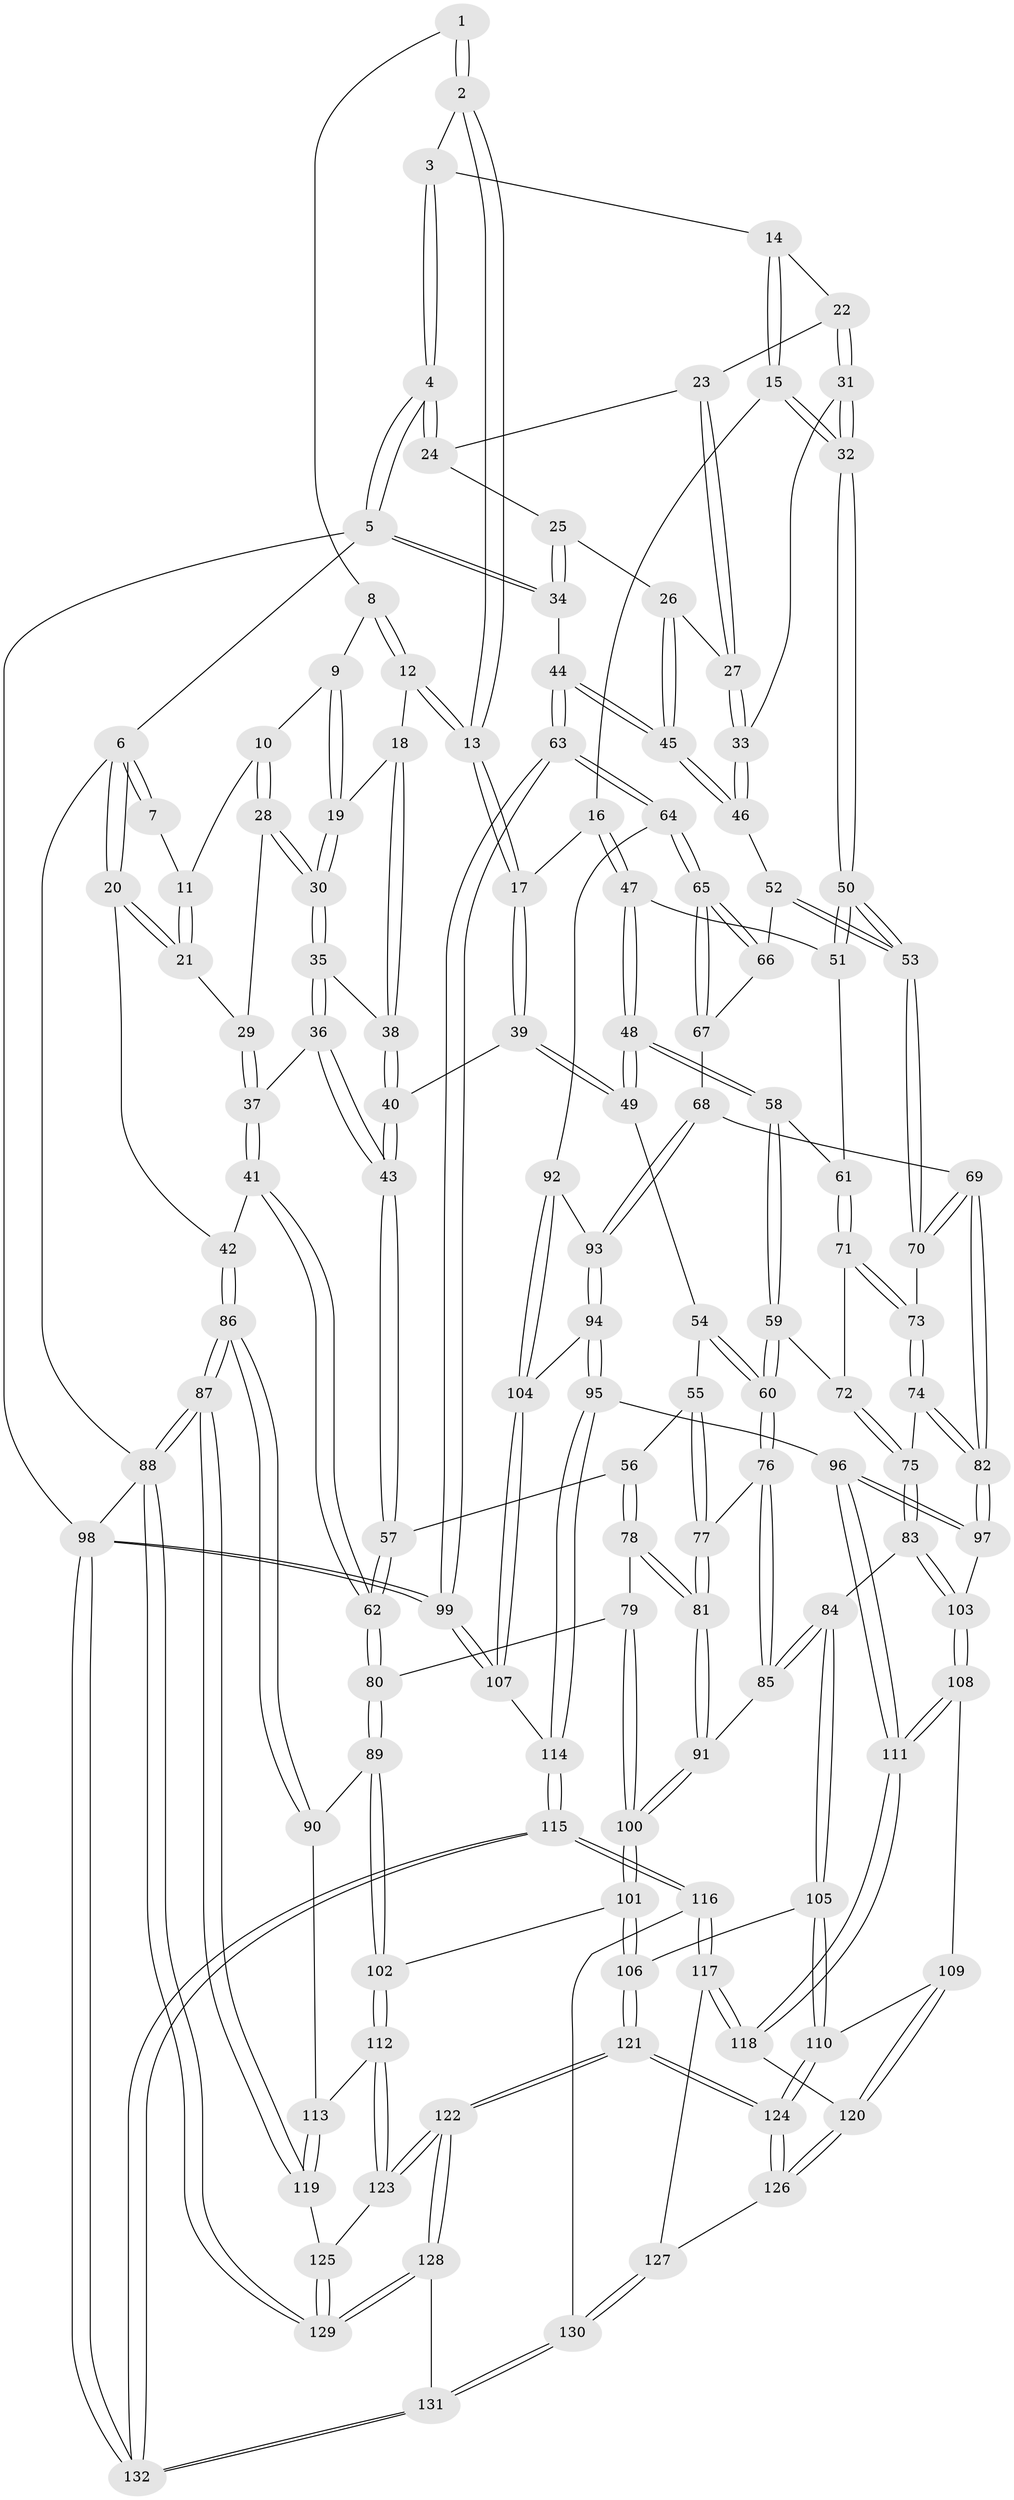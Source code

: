 // Generated by graph-tools (version 1.1) at 2025/27/03/09/25 03:27:09]
// undirected, 132 vertices, 327 edges
graph export_dot {
graph [start="1"]
  node [color=gray90,style=filled];
  1 [pos="+0.3499966745414095+0"];
  2 [pos="+0.6593914391422032+0"];
  3 [pos="+0.73799789820926+0"];
  4 [pos="+1+0"];
  5 [pos="+1+0"];
  6 [pos="+0+0"];
  7 [pos="+0.16830860553079469+0"];
  8 [pos="+0.36954426352701053+0"];
  9 [pos="+0.25901167939519687+0.054392475393178104"];
  10 [pos="+0.15387693811508102+0.00043358570782945505"];
  11 [pos="+0.1512984583307601+0"];
  12 [pos="+0.3847174499805471+0.061809192841833026"];
  13 [pos="+0.5599629178030469+0.13308387106457606"];
  14 [pos="+0.8021397124285207+0.01849430464915798"];
  15 [pos="+0.6419785662155693+0.18254593212155037"];
  16 [pos="+0.5799186332394063+0.1654558960224227"];
  17 [pos="+0.5620630882854966+0.14401714684699873"];
  18 [pos="+0.33214326755050577+0.11104113996095878"];
  19 [pos="+0.31727910727410974+0.10875255119853958"];
  20 [pos="+0+0.08440342742667288"];
  21 [pos="+0+0.07679036728345894"];
  22 [pos="+0.8129110256657955+0.04519050880318705"];
  23 [pos="+0.8972444845037923+0.08557579151683407"];
  24 [pos="+0.904605510061585+0.08569805537453233"];
  25 [pos="+0.9554318611055143+0.11915085933625554"];
  26 [pos="+0.9424607663816941+0.19128715865105145"];
  27 [pos="+0.8681123631475783+0.20388243992674993"];
  28 [pos="+0.14617640536870613+0.02817459719760181"];
  29 [pos="+0.07455901822111813+0.0959879473182537"];
  30 [pos="+0.20876198074247346+0.16189172935579776"];
  31 [pos="+0.7906622422289733+0.21305921862085214"];
  32 [pos="+0.7538960385620728+0.23060695487023522"];
  33 [pos="+0.834653590286165+0.2187837782805821"];
  34 [pos="+1+0"];
  35 [pos="+0.20782935819813364+0.17547370572822182"];
  36 [pos="+0.18890983465843184+0.2790883165872334"];
  37 [pos="+0.05813754842580371+0.26396174414843726"];
  38 [pos="+0.34434302397851985+0.17365597172045133"];
  39 [pos="+0.38446656481091557+0.24210032936834838"];
  40 [pos="+0.36654866372095257+0.2369424048391636"];
  41 [pos="+0+0.2950522998315006"];
  42 [pos="+0+0.29130642502059484"];
  43 [pos="+0.20994902587603761+0.2975740345420087"];
  44 [pos="+1+0.34228112969578284"];
  45 [pos="+1+0.3049026760882397"];
  46 [pos="+0.8974172346467547+0.3068753042553277"];
  47 [pos="+0.5618324401949627+0.3136653819194926"];
  48 [pos="+0.5333469356198185+0.34767621192103476"];
  49 [pos="+0.41010283828096833+0.31302240260505815"];
  50 [pos="+0.7425433438948491+0.38949774739624804"];
  51 [pos="+0.6293297067390137+0.3500455514439964"];
  52 [pos="+0.873556863742024+0.36545816407360804"];
  53 [pos="+0.7430990086737701+0.3910191671585963"];
  54 [pos="+0.3997281526543629+0.3412255895133794"];
  55 [pos="+0.2958787678539999+0.4192660046536697"];
  56 [pos="+0.293142328045423+0.4188495643543864"];
  57 [pos="+0.21827839248284436+0.33326770547983026"];
  58 [pos="+0.5310809146182502+0.36244636017347953"];
  59 [pos="+0.473815860233824+0.45641238821883234"];
  60 [pos="+0.46220693186979955+0.4677850056271709"];
  61 [pos="+0.6016084384447761+0.43557757955926346"];
  62 [pos="+0.0986551630260627+0.4952163305966323"];
  63 [pos="+1+0.4493512539328763"];
  64 [pos="+1+0.45921278925072984"];
  65 [pos="+1+0.4617961579558983"];
  66 [pos="+0.8857094937861876+0.3779309816430779"];
  67 [pos="+0.8723859045763148+0.5146328831423926"];
  68 [pos="+0.834650365159609+0.5323931619300377"];
  69 [pos="+0.8035313010188816+0.5266908398787128"];
  70 [pos="+0.7415162444744219+0.40996754174499694"];
  71 [pos="+0.6109550242329671+0.45015533548407927"];
  72 [pos="+0.602236076685659+0.4627464090801744"];
  73 [pos="+0.6961987899587402+0.43404608159667696"];
  74 [pos="+0.6327259479928773+0.5599007032857177"];
  75 [pos="+0.5886666631647147+0.5660663807436508"];
  76 [pos="+0.4513323505193436+0.48932823918553486"];
  77 [pos="+0.3991304621753346+0.48812651975983795"];
  78 [pos="+0.2598517381540264+0.4815830922943661"];
  79 [pos="+0.15120218124954435+0.5465570663181066"];
  80 [pos="+0.09739439375704782+0.5253578933978725"];
  81 [pos="+0.3142081011140066+0.5933374562455337"];
  82 [pos="+0.7458271631486951+0.586653229128426"];
  83 [pos="+0.5440300219708977+0.597480382306831"];
  84 [pos="+0.5082918923904964+0.59132326224889"];
  85 [pos="+0.5077950937907267+0.5906908283736483"];
  86 [pos="+0+0.6112218319343742"];
  87 [pos="+0+1"];
  88 [pos="+0+1"];
  89 [pos="+0.030402533134193162+0.5674654617584333"];
  90 [pos="+0+0.607450481220366"];
  91 [pos="+0.31288182279198984+0.5991464348927832"];
  92 [pos="+0.9248263154294857+0.6363894588013289"];
  93 [pos="+0.8801712592681324+0.6171480656309919"];
  94 [pos="+0.8440762285688488+0.6938160345333574"];
  95 [pos="+0.7852852859304122+0.7384075857759174"];
  96 [pos="+0.7733056800760989+0.7357368557632988"];
  97 [pos="+0.7353239903818262+0.6561918430199108"];
  98 [pos="+1+1"];
  99 [pos="+1+0.841058735518533"];
  100 [pos="+0.26549395710009344+0.6938897248735815"];
  101 [pos="+0.266736961077038+0.7043857263143876"];
  102 [pos="+0.1797963176048097+0.7444912073135409"];
  103 [pos="+0.5983025486932085+0.6821603440397008"];
  104 [pos="+0.9745905655554127+0.7296997216704835"];
  105 [pos="+0.46263558541468613+0.6524557468309276"];
  106 [pos="+0.2787443491002052+0.7131223881414862"];
  107 [pos="+1+0.8243059654542757"];
  108 [pos="+0.5970803247487084+0.7175467950182267"];
  109 [pos="+0.5210503167191054+0.7798916471904995"];
  110 [pos="+0.48626658196570977+0.797729319852965"];
  111 [pos="+0.6837379383261732+0.8126275505180358"];
  112 [pos="+0.16812084709213987+0.7529708735729728"];
  113 [pos="+0.09105663276348445+0.7574297030955817"];
  114 [pos="+0.9143921716582065+0.866005290036539"];
  115 [pos="+0.8438841745913733+0.943659981418295"];
  116 [pos="+0.7252694474666175+0.9072405691913485"];
  117 [pos="+0.7172275044701389+0.8911090982400389"];
  118 [pos="+0.6831851541661244+0.8151908367695635"];
  119 [pos="+0+0.8990423167756907"];
  120 [pos="+0.6396760626411678+0.8348377204047506"];
  121 [pos="+0.4042770463282254+0.9234409647454238"];
  122 [pos="+0.35820829848057484+1"];
  123 [pos="+0.15896062283476198+0.8621769358753371"];
  124 [pos="+0.4067082899911883+0.9214655926997785"];
  125 [pos="+0.12933476366663132+0.8740198284505258"];
  126 [pos="+0.5741522769909403+0.8847962187107491"];
  127 [pos="+0.6029828832104628+0.9076945395095701"];
  128 [pos="+0.35565881116866066+1"];
  129 [pos="+0.055182358266329674+1"];
  130 [pos="+0.6655943042291499+0.968517011778841"];
  131 [pos="+0.5652709974349285+1"];
  132 [pos="+0.8383896855526705+1"];
  1 -- 2;
  1 -- 2;
  1 -- 8;
  2 -- 3;
  2 -- 13;
  2 -- 13;
  3 -- 4;
  3 -- 4;
  3 -- 14;
  4 -- 5;
  4 -- 5;
  4 -- 24;
  4 -- 24;
  5 -- 6;
  5 -- 34;
  5 -- 34;
  5 -- 98;
  6 -- 7;
  6 -- 7;
  6 -- 20;
  6 -- 20;
  6 -- 88;
  7 -- 11;
  8 -- 9;
  8 -- 12;
  8 -- 12;
  9 -- 10;
  9 -- 19;
  9 -- 19;
  10 -- 11;
  10 -- 28;
  10 -- 28;
  11 -- 21;
  11 -- 21;
  12 -- 13;
  12 -- 13;
  12 -- 18;
  13 -- 17;
  13 -- 17;
  14 -- 15;
  14 -- 15;
  14 -- 22;
  15 -- 16;
  15 -- 32;
  15 -- 32;
  16 -- 17;
  16 -- 47;
  16 -- 47;
  17 -- 39;
  17 -- 39;
  18 -- 19;
  18 -- 38;
  18 -- 38;
  19 -- 30;
  19 -- 30;
  20 -- 21;
  20 -- 21;
  20 -- 42;
  21 -- 29;
  22 -- 23;
  22 -- 31;
  22 -- 31;
  23 -- 24;
  23 -- 27;
  23 -- 27;
  24 -- 25;
  25 -- 26;
  25 -- 34;
  25 -- 34;
  26 -- 27;
  26 -- 45;
  26 -- 45;
  27 -- 33;
  27 -- 33;
  28 -- 29;
  28 -- 30;
  28 -- 30;
  29 -- 37;
  29 -- 37;
  30 -- 35;
  30 -- 35;
  31 -- 32;
  31 -- 32;
  31 -- 33;
  32 -- 50;
  32 -- 50;
  33 -- 46;
  33 -- 46;
  34 -- 44;
  35 -- 36;
  35 -- 36;
  35 -- 38;
  36 -- 37;
  36 -- 43;
  36 -- 43;
  37 -- 41;
  37 -- 41;
  38 -- 40;
  38 -- 40;
  39 -- 40;
  39 -- 49;
  39 -- 49;
  40 -- 43;
  40 -- 43;
  41 -- 42;
  41 -- 62;
  41 -- 62;
  42 -- 86;
  42 -- 86;
  43 -- 57;
  43 -- 57;
  44 -- 45;
  44 -- 45;
  44 -- 63;
  44 -- 63;
  45 -- 46;
  45 -- 46;
  46 -- 52;
  47 -- 48;
  47 -- 48;
  47 -- 51;
  48 -- 49;
  48 -- 49;
  48 -- 58;
  48 -- 58;
  49 -- 54;
  50 -- 51;
  50 -- 51;
  50 -- 53;
  50 -- 53;
  51 -- 61;
  52 -- 53;
  52 -- 53;
  52 -- 66;
  53 -- 70;
  53 -- 70;
  54 -- 55;
  54 -- 60;
  54 -- 60;
  55 -- 56;
  55 -- 77;
  55 -- 77;
  56 -- 57;
  56 -- 78;
  56 -- 78;
  57 -- 62;
  57 -- 62;
  58 -- 59;
  58 -- 59;
  58 -- 61;
  59 -- 60;
  59 -- 60;
  59 -- 72;
  60 -- 76;
  60 -- 76;
  61 -- 71;
  61 -- 71;
  62 -- 80;
  62 -- 80;
  63 -- 64;
  63 -- 64;
  63 -- 99;
  63 -- 99;
  64 -- 65;
  64 -- 65;
  64 -- 92;
  65 -- 66;
  65 -- 66;
  65 -- 67;
  65 -- 67;
  66 -- 67;
  67 -- 68;
  68 -- 69;
  68 -- 93;
  68 -- 93;
  69 -- 70;
  69 -- 70;
  69 -- 82;
  69 -- 82;
  70 -- 73;
  71 -- 72;
  71 -- 73;
  71 -- 73;
  72 -- 75;
  72 -- 75;
  73 -- 74;
  73 -- 74;
  74 -- 75;
  74 -- 82;
  74 -- 82;
  75 -- 83;
  75 -- 83;
  76 -- 77;
  76 -- 85;
  76 -- 85;
  77 -- 81;
  77 -- 81;
  78 -- 79;
  78 -- 81;
  78 -- 81;
  79 -- 80;
  79 -- 100;
  79 -- 100;
  80 -- 89;
  80 -- 89;
  81 -- 91;
  81 -- 91;
  82 -- 97;
  82 -- 97;
  83 -- 84;
  83 -- 103;
  83 -- 103;
  84 -- 85;
  84 -- 85;
  84 -- 105;
  84 -- 105;
  85 -- 91;
  86 -- 87;
  86 -- 87;
  86 -- 90;
  86 -- 90;
  87 -- 88;
  87 -- 88;
  87 -- 119;
  87 -- 119;
  88 -- 129;
  88 -- 129;
  88 -- 98;
  89 -- 90;
  89 -- 102;
  89 -- 102;
  90 -- 113;
  91 -- 100;
  91 -- 100;
  92 -- 93;
  92 -- 104;
  92 -- 104;
  93 -- 94;
  93 -- 94;
  94 -- 95;
  94 -- 95;
  94 -- 104;
  95 -- 96;
  95 -- 114;
  95 -- 114;
  96 -- 97;
  96 -- 97;
  96 -- 111;
  96 -- 111;
  97 -- 103;
  98 -- 99;
  98 -- 99;
  98 -- 132;
  98 -- 132;
  99 -- 107;
  99 -- 107;
  100 -- 101;
  100 -- 101;
  101 -- 102;
  101 -- 106;
  101 -- 106;
  102 -- 112;
  102 -- 112;
  103 -- 108;
  103 -- 108;
  104 -- 107;
  104 -- 107;
  105 -- 106;
  105 -- 110;
  105 -- 110;
  106 -- 121;
  106 -- 121;
  107 -- 114;
  108 -- 109;
  108 -- 111;
  108 -- 111;
  109 -- 110;
  109 -- 120;
  109 -- 120;
  110 -- 124;
  110 -- 124;
  111 -- 118;
  111 -- 118;
  112 -- 113;
  112 -- 123;
  112 -- 123;
  113 -- 119;
  113 -- 119;
  114 -- 115;
  114 -- 115;
  115 -- 116;
  115 -- 116;
  115 -- 132;
  115 -- 132;
  116 -- 117;
  116 -- 117;
  116 -- 130;
  117 -- 118;
  117 -- 118;
  117 -- 127;
  118 -- 120;
  119 -- 125;
  120 -- 126;
  120 -- 126;
  121 -- 122;
  121 -- 122;
  121 -- 124;
  121 -- 124;
  122 -- 123;
  122 -- 123;
  122 -- 128;
  122 -- 128;
  123 -- 125;
  124 -- 126;
  124 -- 126;
  125 -- 129;
  125 -- 129;
  126 -- 127;
  127 -- 130;
  127 -- 130;
  128 -- 129;
  128 -- 129;
  128 -- 131;
  130 -- 131;
  130 -- 131;
  131 -- 132;
  131 -- 132;
}
